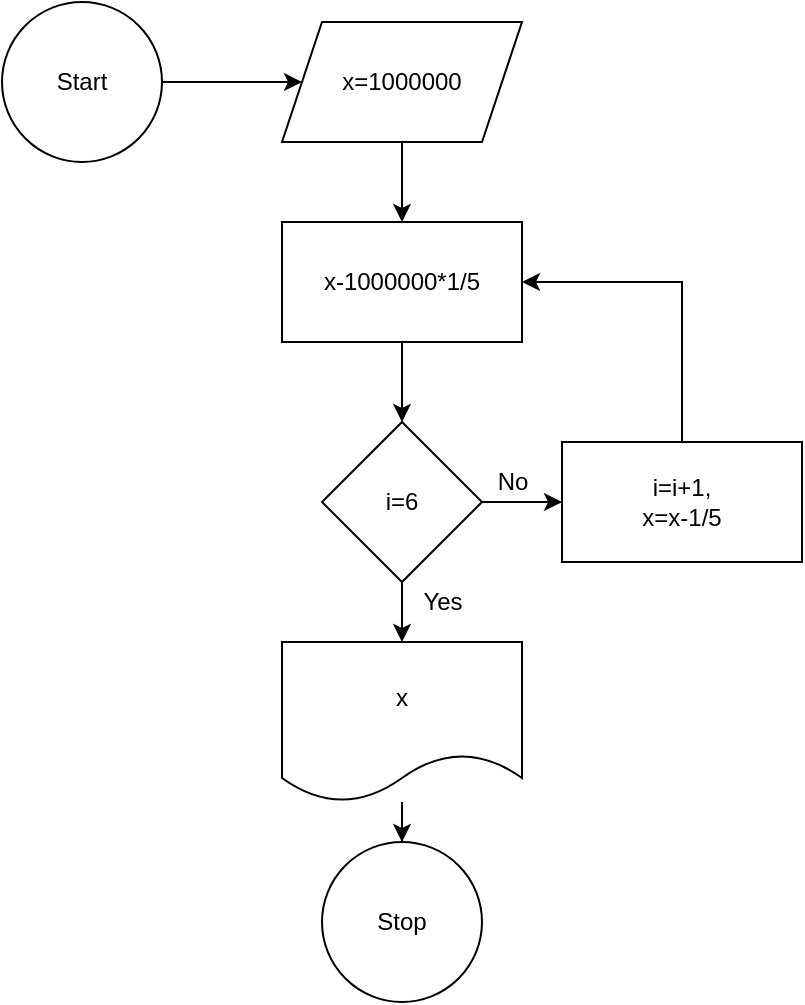 <mxfile version="15.2.7" type="device"><diagram id="Sgy_8JCRJN7N-EOBgTE7" name="Page-1"><mxGraphModel dx="1106" dy="822" grid="1" gridSize="10" guides="1" tooltips="1" connect="1" arrows="1" fold="1" page="1" pageScale="1" pageWidth="827" pageHeight="1169" math="0" shadow="0"><root><mxCell id="0"/><mxCell id="1" parent="0"/><mxCell id="VnHf2ck8dd97xFB1pwY--1" value="Stop" style="ellipse;whiteSpace=wrap;html=1;aspect=fixed;" parent="1" vertex="1"><mxGeometry x="340" y="480" width="80" height="80" as="geometry"/></mxCell><mxCell id="VnHf2ck8dd97xFB1pwY--16" value="" style="edgeStyle=orthogonalEdgeStyle;rounded=0;orthogonalLoop=1;jettySize=auto;html=1;" parent="1" source="VnHf2ck8dd97xFB1pwY--2" target="VnHf2ck8dd97xFB1pwY--15" edge="1"><mxGeometry relative="1" as="geometry"/></mxCell><mxCell id="VnHf2ck8dd97xFB1pwY--2" value="Start&lt;br&gt;" style="ellipse;whiteSpace=wrap;html=1;aspect=fixed;" parent="1" vertex="1"><mxGeometry x="180" y="60" width="80" height="80" as="geometry"/></mxCell><mxCell id="VnHf2ck8dd97xFB1pwY--6" value="" style="edgeStyle=orthogonalEdgeStyle;rounded=0;orthogonalLoop=1;jettySize=auto;html=1;" parent="1" source="VnHf2ck8dd97xFB1pwY--3" target="VnHf2ck8dd97xFB1pwY--5" edge="1"><mxGeometry relative="1" as="geometry"/></mxCell><mxCell id="VnHf2ck8dd97xFB1pwY--3" value="x-1000000*1/5" style="rounded=0;whiteSpace=wrap;html=1;" parent="1" vertex="1"><mxGeometry x="320" y="170" width="120" height="60" as="geometry"/></mxCell><mxCell id="VnHf2ck8dd97xFB1pwY--9" value="" style="edgeStyle=orthogonalEdgeStyle;rounded=0;orthogonalLoop=1;jettySize=auto;html=1;" parent="1" source="VnHf2ck8dd97xFB1pwY--5" target="VnHf2ck8dd97xFB1pwY--8" edge="1"><mxGeometry relative="1" as="geometry"/></mxCell><mxCell id="VnHf2ck8dd97xFB1pwY--12" value="" style="edgeStyle=orthogonalEdgeStyle;rounded=0;orthogonalLoop=1;jettySize=auto;html=1;" parent="1" source="VnHf2ck8dd97xFB1pwY--5" target="VnHf2ck8dd97xFB1pwY--11" edge="1"><mxGeometry relative="1" as="geometry"/></mxCell><mxCell id="VnHf2ck8dd97xFB1pwY--5" value="i=6" style="rhombus;whiteSpace=wrap;html=1;rounded=0;" parent="1" vertex="1"><mxGeometry x="340" y="270" width="80" height="80" as="geometry"/></mxCell><mxCell id="VnHf2ck8dd97xFB1pwY--14" value="" style="edgeStyle=orthogonalEdgeStyle;rounded=0;orthogonalLoop=1;jettySize=auto;html=1;" parent="1" source="VnHf2ck8dd97xFB1pwY--8" target="VnHf2ck8dd97xFB1pwY--1" edge="1"><mxGeometry relative="1" as="geometry"/></mxCell><mxCell id="VnHf2ck8dd97xFB1pwY--8" value="x" style="shape=document;whiteSpace=wrap;html=1;boundedLbl=1;" parent="1" vertex="1"><mxGeometry x="320" y="380" width="120" height="80" as="geometry"/></mxCell><mxCell id="VnHf2ck8dd97xFB1pwY--10" value="Yes" style="text;html=1;align=center;verticalAlign=middle;resizable=0;points=[];autosize=1;strokeColor=none;" parent="1" vertex="1"><mxGeometry x="380" y="350" width="40" height="20" as="geometry"/></mxCell><mxCell id="VnHf2ck8dd97xFB1pwY--13" style="edgeStyle=orthogonalEdgeStyle;rounded=0;orthogonalLoop=1;jettySize=auto;html=1;entryX=1;entryY=0.5;entryDx=0;entryDy=0;" parent="1" source="VnHf2ck8dd97xFB1pwY--11" target="VnHf2ck8dd97xFB1pwY--3" edge="1"><mxGeometry relative="1" as="geometry"><Array as="points"><mxPoint x="520" y="200"/></Array></mxGeometry></mxCell><mxCell id="VnHf2ck8dd97xFB1pwY--11" value="i=i+1,&lt;br&gt;x=x-1/5" style="whiteSpace=wrap;html=1;rounded=0;" parent="1" vertex="1"><mxGeometry x="460" y="280" width="120" height="60" as="geometry"/></mxCell><mxCell id="VnHf2ck8dd97xFB1pwY--17" value="" style="edgeStyle=orthogonalEdgeStyle;rounded=0;orthogonalLoop=1;jettySize=auto;html=1;" parent="1" source="VnHf2ck8dd97xFB1pwY--15" target="VnHf2ck8dd97xFB1pwY--3" edge="1"><mxGeometry relative="1" as="geometry"/></mxCell><mxCell id="VnHf2ck8dd97xFB1pwY--15" value="x=1000000" style="shape=parallelogram;perimeter=parallelogramPerimeter;whiteSpace=wrap;html=1;fixedSize=1;" parent="1" vertex="1"><mxGeometry x="320" y="70" width="120" height="60" as="geometry"/></mxCell><mxCell id="88PCxlBAswjIICXxn7N8-1" value="No" style="text;html=1;align=center;verticalAlign=middle;resizable=0;points=[];autosize=1;strokeColor=none;" vertex="1" parent="1"><mxGeometry x="420" y="290" width="30" height="20" as="geometry"/></mxCell></root></mxGraphModel></diagram></mxfile>